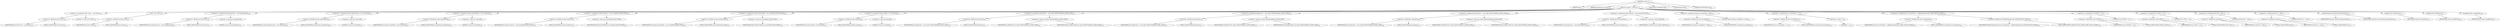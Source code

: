digraph "&lt;init&gt;" {  
"296" [label = <(METHOD,&lt;init&gt;)<SUB>175</SUB>> ]
"4" [label = <(PARAM,this)<SUB>175</SUB>> ]
"297" [label = <(PARAM,InputStream zStream)<SUB>175</SUB>> ]
"298" [label = <(BLOCK,&lt;empty&gt;,&lt;empty&gt;)<SUB>175</SUB>> ]
"299" [label = <(&lt;operator&gt;.assignment,CRC mCrc = new CRC())<SUB>124</SUB>> ]
"300" [label = <(&lt;operator&gt;.fieldAccess,this.mCrc)<SUB>124</SUB>> ]
"301" [label = <(IDENTIFIER,this,CRC mCrc = new CRC())<SUB>124</SUB>> ]
"302" [label = <(FIELD_IDENTIFIER,mCrc,mCrc)<SUB>124</SUB>> ]
"303" [label = <(&lt;operator&gt;.alloc,new CRC())<SUB>124</SUB>> ]
"304" [label = <(&lt;init&gt;,new CRC())<SUB>124</SUB>> ]
"305" [label = <(&lt;operator&gt;.fieldAccess,this.mCrc)<SUB>124</SUB>> ]
"306" [label = <(IDENTIFIER,this,new CRC())<SUB>124</SUB>> ]
"307" [label = <(FIELD_IDENTIFIER,mCrc,mCrc)<SUB>124</SUB>> ]
"308" [label = <(&lt;operator&gt;.assignment,boolean[] inUse = new boolean[256])<SUB>126</SUB>> ]
"309" [label = <(&lt;operator&gt;.fieldAccess,this.inUse)<SUB>126</SUB>> ]
"310" [label = <(IDENTIFIER,this,boolean[] inUse = new boolean[256])<SUB>126</SUB>> ]
"311" [label = <(FIELD_IDENTIFIER,inUse,inUse)<SUB>126</SUB>> ]
"312" [label = <(&lt;operator&gt;.alloc,new boolean[256])> ]
"313" [label = <(LITERAL,256,new boolean[256])<SUB>126</SUB>> ]
"314" [label = <(&lt;operator&gt;.assignment,char[] seqToUnseq = new char[256])<SUB>129</SUB>> ]
"315" [label = <(&lt;operator&gt;.fieldAccess,this.seqToUnseq)<SUB>129</SUB>> ]
"316" [label = <(IDENTIFIER,this,char[] seqToUnseq = new char[256])<SUB>129</SUB>> ]
"317" [label = <(FIELD_IDENTIFIER,seqToUnseq,seqToUnseq)<SUB>129</SUB>> ]
"318" [label = <(&lt;operator&gt;.alloc,new char[256])> ]
"319" [label = <(LITERAL,256,new char[256])<SUB>129</SUB>> ]
"320" [label = <(&lt;operator&gt;.assignment,char[] unseqToSeq = new char[256])<SUB>130</SUB>> ]
"321" [label = <(&lt;operator&gt;.fieldAccess,this.unseqToSeq)<SUB>130</SUB>> ]
"322" [label = <(IDENTIFIER,this,char[] unseqToSeq = new char[256])<SUB>130</SUB>> ]
"323" [label = <(FIELD_IDENTIFIER,unseqToSeq,unseqToSeq)<SUB>130</SUB>> ]
"324" [label = <(&lt;operator&gt;.alloc,new char[256])> ]
"325" [label = <(LITERAL,256,new char[256])<SUB>130</SUB>> ]
"326" [label = <(&lt;operator&gt;.assignment,char[] selector = new char[MAX_SELECTORS])<SUB>132</SUB>> ]
"327" [label = <(&lt;operator&gt;.fieldAccess,this.selector)<SUB>132</SUB>> ]
"328" [label = <(IDENTIFIER,this,char[] selector = new char[MAX_SELECTORS])<SUB>132</SUB>> ]
"329" [label = <(FIELD_IDENTIFIER,selector,selector)<SUB>132</SUB>> ]
"330" [label = <(&lt;operator&gt;.alloc,new char[MAX_SELECTORS])> ]
"331" [label = <(IDENTIFIER,MAX_SELECTORS,new char[MAX_SELECTORS])<SUB>132</SUB>> ]
"332" [label = <(&lt;operator&gt;.assignment,char[] selectorMtf = new char[MAX_SELECTORS])<SUB>133</SUB>> ]
"333" [label = <(&lt;operator&gt;.fieldAccess,this.selectorMtf)<SUB>133</SUB>> ]
"334" [label = <(IDENTIFIER,this,char[] selectorMtf = new char[MAX_SELECTORS])<SUB>133</SUB>> ]
"335" [label = <(FIELD_IDENTIFIER,selectorMtf,selectorMtf)<SUB>133</SUB>> ]
"336" [label = <(&lt;operator&gt;.alloc,new char[MAX_SELECTORS])> ]
"337" [label = <(IDENTIFIER,MAX_SELECTORS,new char[MAX_SELECTORS])<SUB>133</SUB>> ]
"338" [label = <(&lt;operator&gt;.assignment,int[] unzftab = new int[256])<SUB>142</SUB>> ]
"339" [label = <(&lt;operator&gt;.fieldAccess,this.unzftab)<SUB>142</SUB>> ]
"340" [label = <(IDENTIFIER,this,int[] unzftab = new int[256])<SUB>142</SUB>> ]
"341" [label = <(FIELD_IDENTIFIER,unzftab,unzftab)<SUB>142</SUB>> ]
"342" [label = <(&lt;operator&gt;.alloc,new int[256])> ]
"343" [label = <(LITERAL,256,new int[256])<SUB>142</SUB>> ]
"344" [label = <(&lt;operator&gt;.assignment,int[][] limit = new int[N_GROUPS][MAX_ALPHA_SIZE])<SUB>144</SUB>> ]
"345" [label = <(&lt;operator&gt;.fieldAccess,this.limit)<SUB>144</SUB>> ]
"346" [label = <(IDENTIFIER,this,int[][] limit = new int[N_GROUPS][MAX_ALPHA_SIZE])<SUB>144</SUB>> ]
"347" [label = <(FIELD_IDENTIFIER,limit,limit)<SUB>144</SUB>> ]
"348" [label = <(&lt;operator&gt;.alloc,new int[N_GROUPS][MAX_ALPHA_SIZE])> ]
"349" [label = <(IDENTIFIER,N_GROUPS,new int[N_GROUPS][MAX_ALPHA_SIZE])<SUB>144</SUB>> ]
"350" [label = <(IDENTIFIER,MAX_ALPHA_SIZE,new int[N_GROUPS][MAX_ALPHA_SIZE])<SUB>144</SUB>> ]
"351" [label = <(&lt;operator&gt;.assignment,int[][] base = new int[N_GROUPS][MAX_ALPHA_SIZE])<SUB>145</SUB>> ]
"352" [label = <(&lt;operator&gt;.fieldAccess,this.base)<SUB>145</SUB>> ]
"353" [label = <(IDENTIFIER,this,int[][] base = new int[N_GROUPS][MAX_ALPHA_SIZE])<SUB>145</SUB>> ]
"354" [label = <(FIELD_IDENTIFIER,base,base)<SUB>145</SUB>> ]
"355" [label = <(&lt;operator&gt;.alloc,new int[N_GROUPS][MAX_ALPHA_SIZE])> ]
"356" [label = <(IDENTIFIER,N_GROUPS,new int[N_GROUPS][MAX_ALPHA_SIZE])<SUB>145</SUB>> ]
"357" [label = <(IDENTIFIER,MAX_ALPHA_SIZE,new int[N_GROUPS][MAX_ALPHA_SIZE])<SUB>145</SUB>> ]
"358" [label = <(&lt;operator&gt;.assignment,int[][] perm = new int[N_GROUPS][MAX_ALPHA_SIZE])<SUB>146</SUB>> ]
"359" [label = <(&lt;operator&gt;.fieldAccess,this.perm)<SUB>146</SUB>> ]
"360" [label = <(IDENTIFIER,this,int[][] perm = new int[N_GROUPS][MAX_ALPHA_SIZE])<SUB>146</SUB>> ]
"361" [label = <(FIELD_IDENTIFIER,perm,perm)<SUB>146</SUB>> ]
"362" [label = <(&lt;operator&gt;.alloc,new int[N_GROUPS][MAX_ALPHA_SIZE])> ]
"363" [label = <(IDENTIFIER,N_GROUPS,new int[N_GROUPS][MAX_ALPHA_SIZE])<SUB>146</SUB>> ]
"364" [label = <(IDENTIFIER,MAX_ALPHA_SIZE,new int[N_GROUPS][MAX_ALPHA_SIZE])<SUB>146</SUB>> ]
"365" [label = <(&lt;operator&gt;.assignment,int[] minLens = new int[N_GROUPS])<SUB>147</SUB>> ]
"366" [label = <(&lt;operator&gt;.fieldAccess,this.minLens)<SUB>147</SUB>> ]
"367" [label = <(IDENTIFIER,this,int[] minLens = new int[N_GROUPS])<SUB>147</SUB>> ]
"368" [label = <(FIELD_IDENTIFIER,minLens,minLens)<SUB>147</SUB>> ]
"369" [label = <(&lt;operator&gt;.alloc,new int[N_GROUPS])> ]
"370" [label = <(IDENTIFIER,N_GROUPS,new int[N_GROUPS])<SUB>147</SUB>> ]
"371" [label = <(&lt;operator&gt;.assignment,boolean streamEnd = false)<SUB>151</SUB>> ]
"372" [label = <(&lt;operator&gt;.fieldAccess,this.streamEnd)<SUB>151</SUB>> ]
"373" [label = <(IDENTIFIER,this,boolean streamEnd = false)<SUB>151</SUB>> ]
"374" [label = <(FIELD_IDENTIFIER,streamEnd,streamEnd)<SUB>151</SUB>> ]
"375" [label = <(LITERAL,false,boolean streamEnd = false)<SUB>151</SUB>> ]
"376" [label = <(&lt;operator&gt;.assignment,int currentChar = -1)<SUB>153</SUB>> ]
"377" [label = <(&lt;operator&gt;.fieldAccess,this.currentChar)<SUB>153</SUB>> ]
"378" [label = <(IDENTIFIER,this,int currentChar = -1)<SUB>153</SUB>> ]
"379" [label = <(FIELD_IDENTIFIER,currentChar,currentChar)<SUB>153</SUB>> ]
"380" [label = <(&lt;operator&gt;.minus,-1)<SUB>153</SUB>> ]
"381" [label = <(LITERAL,1,-1)<SUB>153</SUB>> ]
"382" [label = <(&lt;operator&gt;.assignment,int currentState = CBZip2InputStream.START_BLOCK_STATE)<SUB>163</SUB>> ]
"383" [label = <(&lt;operator&gt;.fieldAccess,this.currentState)<SUB>163</SUB>> ]
"384" [label = <(IDENTIFIER,this,int currentState = CBZip2InputStream.START_BLOCK_STATE)<SUB>163</SUB>> ]
"385" [label = <(FIELD_IDENTIFIER,currentState,currentState)<SUB>163</SUB>> ]
"386" [label = <(&lt;operator&gt;.fieldAccess,CBZip2InputStream.START_BLOCK_STATE)<SUB>163</SUB>> ]
"387" [label = <(IDENTIFIER,CBZip2InputStream,int currentState = CBZip2InputStream.START_BLOCK_STATE)<SUB>163</SUB>> ]
"388" [label = <(FIELD_IDENTIFIER,START_BLOCK_STATE,START_BLOCK_STATE)<SUB>163</SUB>> ]
"389" [label = <(&lt;operator&gt;.assignment,int rNToGo = 0)<SUB>170</SUB>> ]
"390" [label = <(&lt;operator&gt;.fieldAccess,this.rNToGo)<SUB>170</SUB>> ]
"391" [label = <(IDENTIFIER,this,int rNToGo = 0)<SUB>170</SUB>> ]
"392" [label = <(FIELD_IDENTIFIER,rNToGo,rNToGo)<SUB>170</SUB>> ]
"393" [label = <(LITERAL,0,int rNToGo = 0)<SUB>170</SUB>> ]
"394" [label = <(&lt;operator&gt;.assignment,int rTPos = 0)<SUB>171</SUB>> ]
"395" [label = <(&lt;operator&gt;.fieldAccess,this.rTPos)<SUB>171</SUB>> ]
"396" [label = <(IDENTIFIER,this,int rTPos = 0)<SUB>171</SUB>> ]
"397" [label = <(FIELD_IDENTIFIER,rTPos,rTPos)<SUB>171</SUB>> ]
"398" [label = <(LITERAL,0,int rTPos = 0)<SUB>171</SUB>> ]
"399" [label = <(&lt;operator&gt;.assignment,this.ll8 = null)<SUB>176</SUB>> ]
"400" [label = <(&lt;operator&gt;.fieldAccess,this.ll8)<SUB>176</SUB>> ]
"401" [label = <(IDENTIFIER,this,this.ll8 = null)<SUB>176</SUB>> ]
"402" [label = <(FIELD_IDENTIFIER,ll8,ll8)<SUB>176</SUB>> ]
"403" [label = <(LITERAL,null,this.ll8 = null)<SUB>176</SUB>> ]
"404" [label = <(&lt;operator&gt;.assignment,this.tt = null)<SUB>177</SUB>> ]
"405" [label = <(&lt;operator&gt;.fieldAccess,this.tt)<SUB>177</SUB>> ]
"406" [label = <(IDENTIFIER,this,this.tt = null)<SUB>177</SUB>> ]
"407" [label = <(FIELD_IDENTIFIER,tt,tt)<SUB>177</SUB>> ]
"408" [label = <(LITERAL,null,this.tt = null)<SUB>177</SUB>> ]
"409" [label = <(bsSetStream,this.bsSetStream(zStream))<SUB>178</SUB>> ]
"3" [label = <(IDENTIFIER,this,this.bsSetStream(zStream))<SUB>178</SUB>> ]
"410" [label = <(IDENTIFIER,zStream,this.bsSetStream(zStream))<SUB>178</SUB>> ]
"411" [label = <(initialize,this.initialize())<SUB>179</SUB>> ]
"5" [label = <(IDENTIFIER,this,this.initialize())<SUB>179</SUB>> ]
"412" [label = <(initBlock,this.initBlock())<SUB>180</SUB>> ]
"6" [label = <(IDENTIFIER,this,this.initBlock())<SUB>180</SUB>> ]
"413" [label = <(setupBlock,this.setupBlock())<SUB>181</SUB>> ]
"7" [label = <(IDENTIFIER,this,this.setupBlock())<SUB>181</SUB>> ]
"414" [label = <(MODIFIER,CONSTRUCTOR)> ]
"415" [label = <(MODIFIER,PUBLIC)> ]
"416" [label = <(METHOD_RETURN,void)<SUB>182</SUB>> ]
  "296" -> "4" 
  "296" -> "297" 
  "296" -> "298" 
  "296" -> "414" 
  "296" -> "415" 
  "296" -> "416" 
  "298" -> "299" 
  "298" -> "304" 
  "298" -> "308" 
  "298" -> "314" 
  "298" -> "320" 
  "298" -> "326" 
  "298" -> "332" 
  "298" -> "338" 
  "298" -> "344" 
  "298" -> "351" 
  "298" -> "358" 
  "298" -> "365" 
  "298" -> "371" 
  "298" -> "376" 
  "298" -> "382" 
  "298" -> "389" 
  "298" -> "394" 
  "298" -> "399" 
  "298" -> "404" 
  "298" -> "409" 
  "298" -> "411" 
  "298" -> "412" 
  "298" -> "413" 
  "299" -> "300" 
  "299" -> "303" 
  "300" -> "301" 
  "300" -> "302" 
  "304" -> "305" 
  "305" -> "306" 
  "305" -> "307" 
  "308" -> "309" 
  "308" -> "312" 
  "309" -> "310" 
  "309" -> "311" 
  "312" -> "313" 
  "314" -> "315" 
  "314" -> "318" 
  "315" -> "316" 
  "315" -> "317" 
  "318" -> "319" 
  "320" -> "321" 
  "320" -> "324" 
  "321" -> "322" 
  "321" -> "323" 
  "324" -> "325" 
  "326" -> "327" 
  "326" -> "330" 
  "327" -> "328" 
  "327" -> "329" 
  "330" -> "331" 
  "332" -> "333" 
  "332" -> "336" 
  "333" -> "334" 
  "333" -> "335" 
  "336" -> "337" 
  "338" -> "339" 
  "338" -> "342" 
  "339" -> "340" 
  "339" -> "341" 
  "342" -> "343" 
  "344" -> "345" 
  "344" -> "348" 
  "345" -> "346" 
  "345" -> "347" 
  "348" -> "349" 
  "348" -> "350" 
  "351" -> "352" 
  "351" -> "355" 
  "352" -> "353" 
  "352" -> "354" 
  "355" -> "356" 
  "355" -> "357" 
  "358" -> "359" 
  "358" -> "362" 
  "359" -> "360" 
  "359" -> "361" 
  "362" -> "363" 
  "362" -> "364" 
  "365" -> "366" 
  "365" -> "369" 
  "366" -> "367" 
  "366" -> "368" 
  "369" -> "370" 
  "371" -> "372" 
  "371" -> "375" 
  "372" -> "373" 
  "372" -> "374" 
  "376" -> "377" 
  "376" -> "380" 
  "377" -> "378" 
  "377" -> "379" 
  "380" -> "381" 
  "382" -> "383" 
  "382" -> "386" 
  "383" -> "384" 
  "383" -> "385" 
  "386" -> "387" 
  "386" -> "388" 
  "389" -> "390" 
  "389" -> "393" 
  "390" -> "391" 
  "390" -> "392" 
  "394" -> "395" 
  "394" -> "398" 
  "395" -> "396" 
  "395" -> "397" 
  "399" -> "400" 
  "399" -> "403" 
  "400" -> "401" 
  "400" -> "402" 
  "404" -> "405" 
  "404" -> "408" 
  "405" -> "406" 
  "405" -> "407" 
  "409" -> "3" 
  "409" -> "410" 
  "411" -> "5" 
  "412" -> "6" 
  "413" -> "7" 
}
